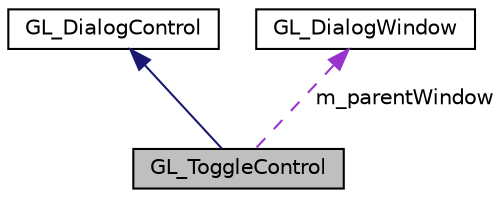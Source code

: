 digraph "GL_ToggleControl"
{
  edge [fontname="Helvetica",fontsize="10",labelfontname="Helvetica",labelfontsize="10"];
  node [fontname="Helvetica",fontsize="10",shape=record];
  Node1 [label="GL_ToggleControl",height=0.2,width=0.4,color="black", fillcolor="grey75", style="filled", fontcolor="black"];
  Node2 -> Node1 [dir="back",color="midnightblue",fontsize="10",style="solid",fontname="Helvetica"];
  Node2 [label="GL_DialogControl",height=0.2,width=0.4,color="black", fillcolor="white", style="filled",URL="$class_g_l___dialog_control.html"];
  Node3 -> Node1 [dir="back",color="darkorchid3",fontsize="10",style="dashed",label=" m_parentWindow" ,fontname="Helvetica"];
  Node3 [label="GL_DialogWindow",height=0.2,width=0.4,color="black", fillcolor="white", style="filled",URL="$class_g_l___dialog_window.html",tooltip="Very basic OpenGL Graphical Userinterface Window with text, toggle, slider control. "];
}
